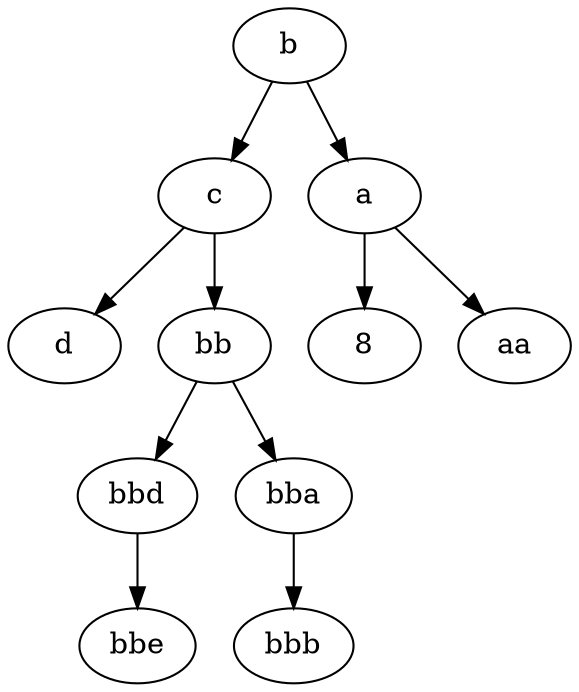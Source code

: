 digraph {
  nb [label="b" pos="4.0,4.0!"]
  nc [label="c" pos="8.0,3.0!"]
  nd [label="d" pos="10.0,2.0!"]
  nbb [label="bb" pos="6.0,2.0!"]
  nbbd [label="bbd" pos="7.0,1.0!"]
  nbbe [label="bbe" pos="6.5,0.0!"]
  nbba [label="bba" pos="5.0,1.0!"]
  nbbb [label="bbb" pos="5.5,0.0!"]
  na [label="a" pos="0.0,3.0!"]
  n8 [label="8" pos="2.0,2.0!"]
  naa [label="aa" pos="-2.0,2.0!"]
  nb -> nc
  nc -> nd
  nc -> nbb
  nbb -> nbbd
  nbbd -> nbbe
  nbb -> nbba
  nbba -> nbbb
  nb -> na
  na -> n8
  na -> naa
}